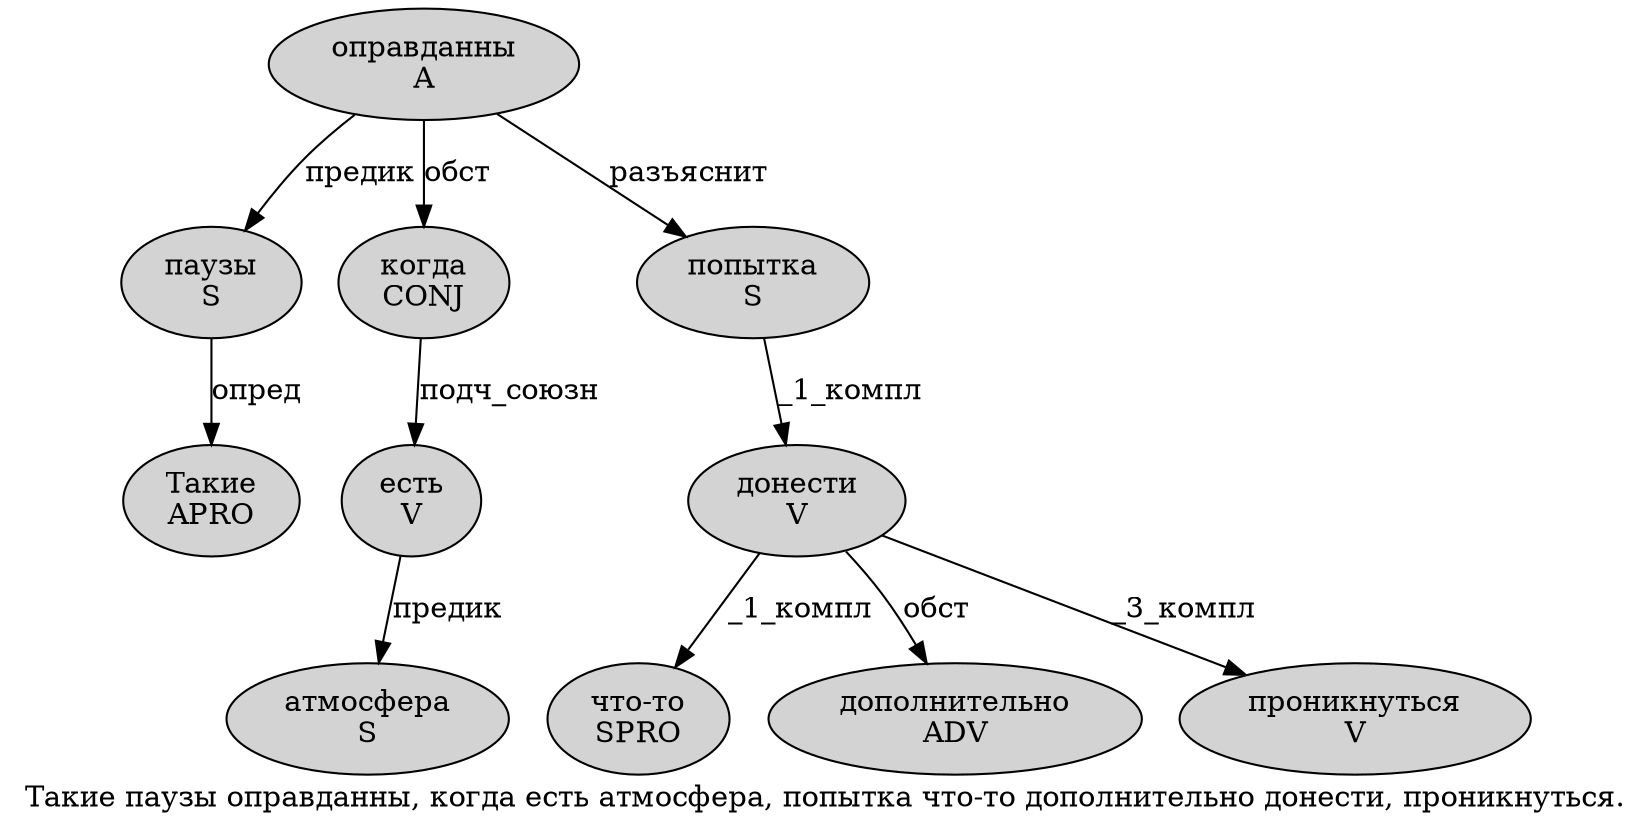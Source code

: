 digraph SENTENCE_4232 {
	graph [label="Такие паузы оправданны, когда есть атмосфера, попытка что-то дополнительно донести, проникнуться."]
	node [style=filled]
		0 [label="Такие
APRO" color="" fillcolor=lightgray penwidth=1 shape=ellipse]
		1 [label="паузы
S" color="" fillcolor=lightgray penwidth=1 shape=ellipse]
		2 [label="оправданны
A" color="" fillcolor=lightgray penwidth=1 shape=ellipse]
		4 [label="когда
CONJ" color="" fillcolor=lightgray penwidth=1 shape=ellipse]
		5 [label="есть
V" color="" fillcolor=lightgray penwidth=1 shape=ellipse]
		6 [label="атмосфера
S" color="" fillcolor=lightgray penwidth=1 shape=ellipse]
		8 [label="попытка
S" color="" fillcolor=lightgray penwidth=1 shape=ellipse]
		9 [label="что-то
SPRO" color="" fillcolor=lightgray penwidth=1 shape=ellipse]
		10 [label="дополнительно
ADV" color="" fillcolor=lightgray penwidth=1 shape=ellipse]
		11 [label="донести
V" color="" fillcolor=lightgray penwidth=1 shape=ellipse]
		13 [label="проникнуться
V" color="" fillcolor=lightgray penwidth=1 shape=ellipse]
			11 -> 9 [label="_1_компл"]
			11 -> 10 [label="обст"]
			11 -> 13 [label="_3_компл"]
			5 -> 6 [label="предик"]
			4 -> 5 [label="подч_союзн"]
			8 -> 11 [label="_1_компл"]
			2 -> 1 [label="предик"]
			2 -> 4 [label="обст"]
			2 -> 8 [label="разъяснит"]
			1 -> 0 [label="опред"]
}